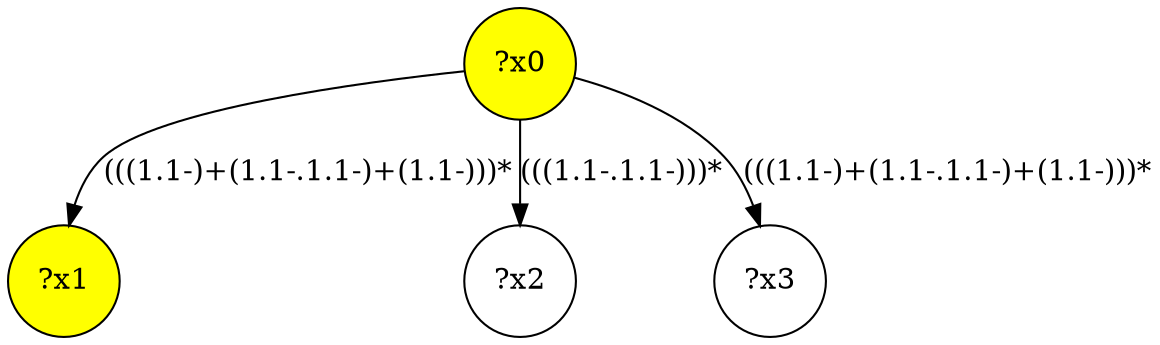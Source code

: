digraph g {
	x0 [fillcolor="yellow", style="filled," shape=circle, label="?x0"];
	x1 [fillcolor="yellow", style="filled," shape=circle, label="?x1"];
	x0 -> x1 [label="(((1.1-)+(1.1-.1.1-)+(1.1-)))*"];
	x2 [shape=circle, label="?x2"];
	x0 -> x2 [label="(((1.1-.1.1-)))*"];
	x3 [shape=circle, label="?x3"];
	x0 -> x3 [label="(((1.1-)+(1.1-.1.1-)+(1.1-)))*"];
}
